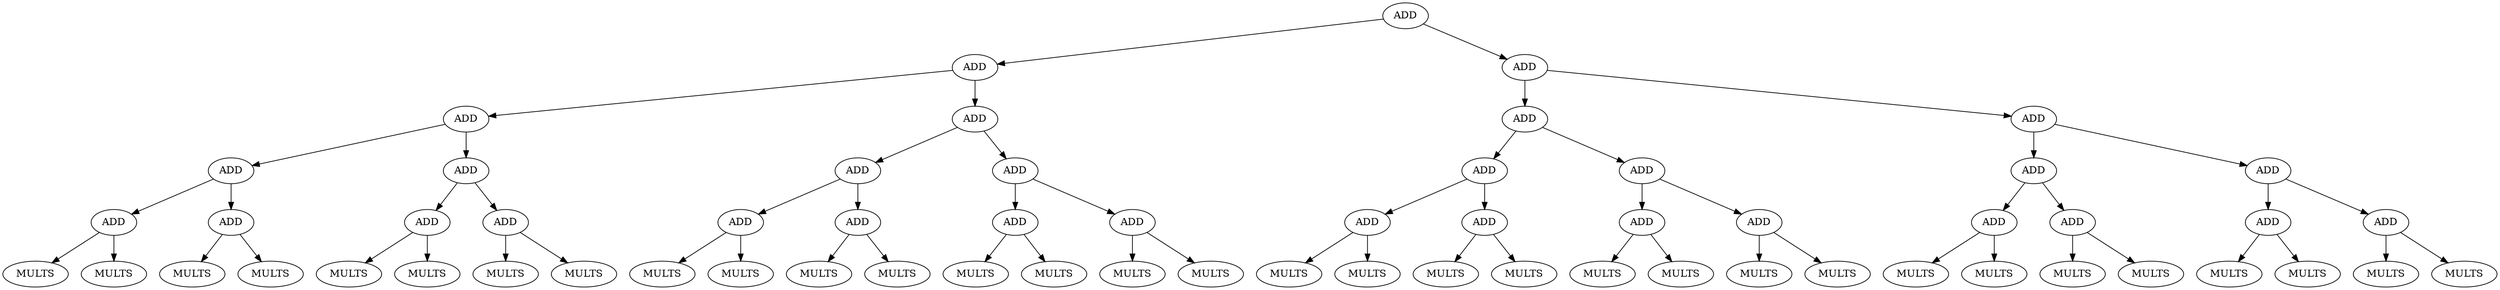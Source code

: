 strict digraph  {
0[label=ADD];
1[label=ADD];
2[label=ADD];
3[label=ADD];
4[label=ADD];
5[label=ADD];
6[label=ADD];
7[label=ADD];
8[label=ADD];
9[label=ADD];
10[label=ADD];
11[label=ADD];
12[label=ADD];
13[label=ADD];
14[label=ADD];
15[label=ADD];
16[label=ADD];
17[label=ADD];
18[label=ADD];
19[label=ADD];
20[label=ADD];
21[label=ADD];
22[label=ADD];
23[label=ADD];
24[label=ADD];
25[label=ADD];
26[label=ADD];
27[label=ADD];
28[label=ADD];
29[label=ADD];
30[label=ADD];
31[label=MULTS];
32[label=MULTS];
33[label=MULTS];
34[label=MULTS];
35[label=MULTS];
36[label=MULTS];
37[label=MULTS];
38[label=MULTS];
39[label=MULTS];
40[label=MULTS];
41[label=MULTS];
42[label=MULTS];
43[label=MULTS];
44[label=MULTS];
45[label=MULTS];
46[label=MULTS];
47[label=MULTS];
48[label=MULTS];
49[label=MULTS];
50[label=MULTS];
51[label=MULTS];
52[label=MULTS];
53[label=MULTS];
54[label=MULTS];
55[label=MULTS];
56[label=MULTS];
57[label=MULTS];
58[label=MULTS];
59[label=MULTS];
60[label=MULTS];
61[label=MULTS];
62[label=MULTS];
0 -> 1;
0 -> 2;
1 -> 3;
1 -> 4;
2 -> 5;
2 -> 6;
3 -> 7;
3 -> 8;
4 -> 9;
4 -> 10;
5 -> 11;
5 -> 12;
6 -> 13;
6 -> 14;
7 -> 15;
7 -> 16;
8 -> 17;
8 -> 18;
9 -> 19;
9 -> 20;
10 -> 21;
10 -> 22;
11 -> 23;
11 -> 24;
12 -> 25;
12 -> 26;
13 -> 27;
13 -> 28;
14 -> 29;
14 -> 30;
15 -> 31;
15 -> 32;
16 -> 33;
16 -> 34;
17 -> 35;
17 -> 36;
18 -> 37;
18 -> 38;
19 -> 39;
19 -> 40;
20 -> 41;
20 -> 42;
21 -> 43;
21 -> 44;
22 -> 45;
22 -> 46;
23 -> 47;
23 -> 48;
24 -> 49;
24 -> 50;
25 -> 51;
25 -> 52;
26 -> 53;
26 -> 54;
27 -> 55;
27 -> 56;
28 -> 57;
28 -> 58;
29 -> 59;
29 -> 60;
30 -> 61;
30 -> 62;
}
